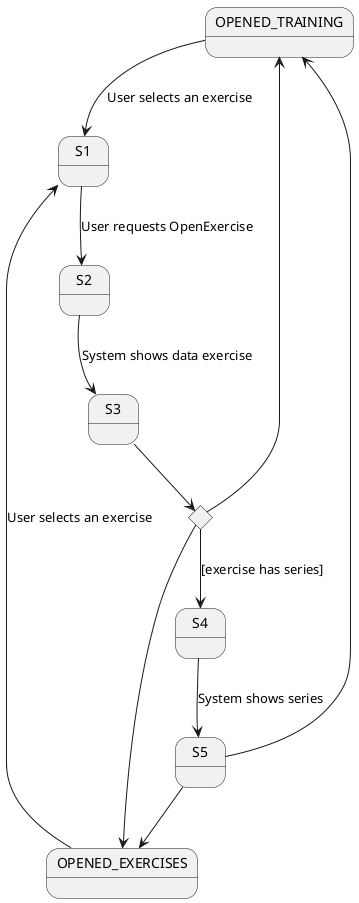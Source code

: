 @startuml

state OPENED_TRAINING
state OPENED_EXERCISES
state choice1 <<choice>>

OPENED_TRAINING --> S1 : User selects an exercise
OPENED_EXERCISES --> S1 : User selects an exercise
S1 --> S2 : User requests OpenExercise
S2 --> S3 : System shows data exercise
S3 --> choice1
choice1 --> S4 : [exercise has series]
S4 --> S5 : System shows series
choice1 --> OPENED_TRAINING
choice1 --> OPENED_EXERCISES
S5 --> OPENED_EXERCISES
S5 --> OPENED_TRAINING
@enduml